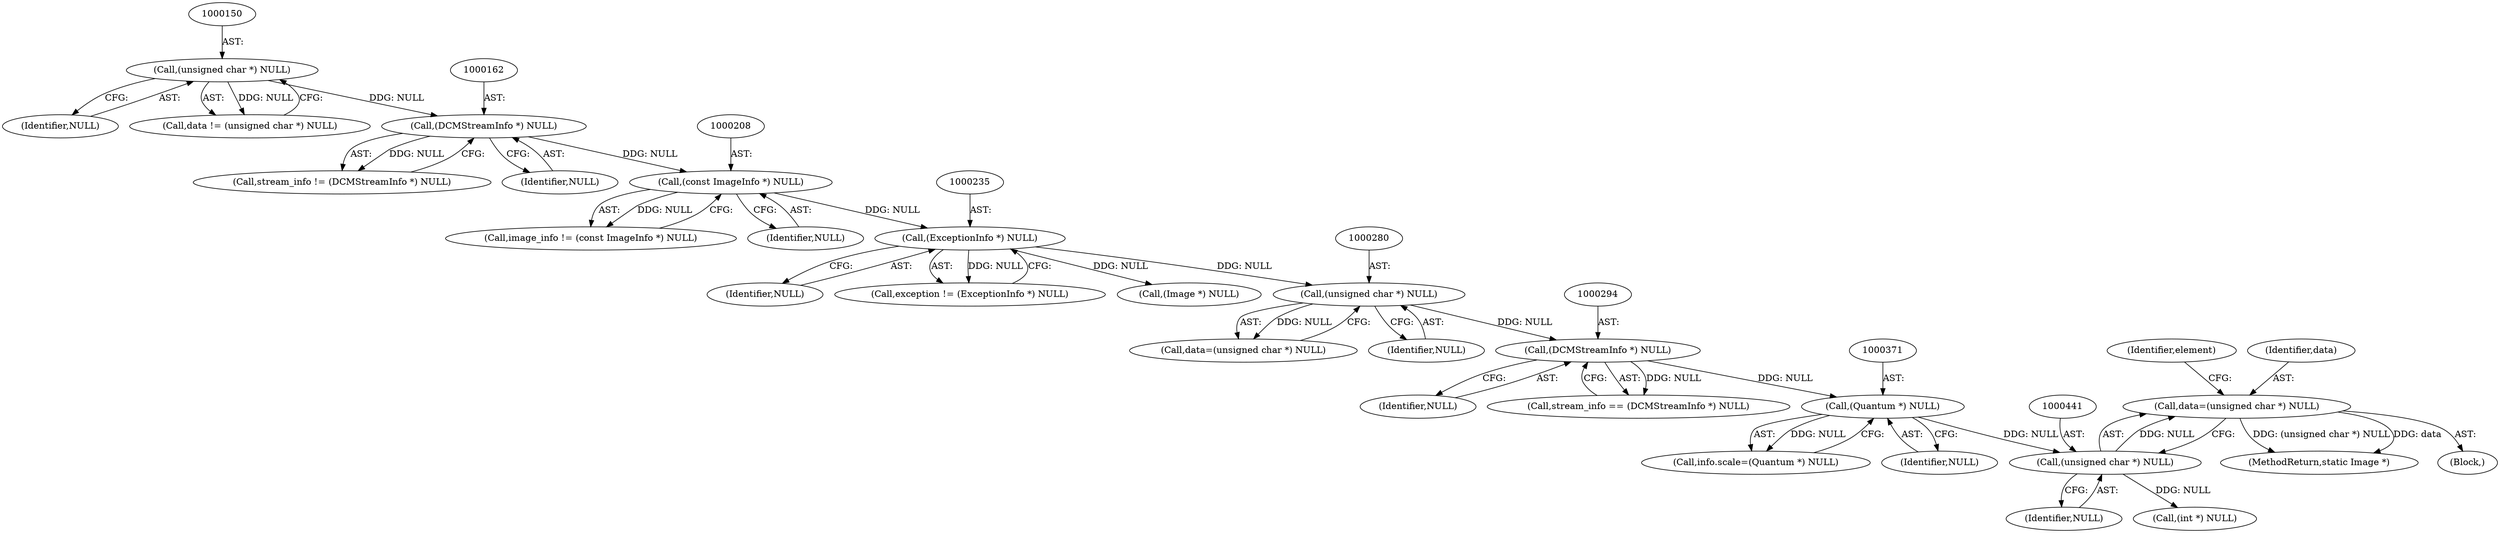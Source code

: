 digraph "0_ImageMagick_9f375e7080a2c1044cd546854d0548b4bfb429d0@pointer" {
"1000438" [label="(Call,data=(unsigned char *) NULL)"];
"1000440" [label="(Call,(unsigned char *) NULL)"];
"1000370" [label="(Call,(Quantum *) NULL)"];
"1000293" [label="(Call,(DCMStreamInfo *) NULL)"];
"1000279" [label="(Call,(unsigned char *) NULL)"];
"1000234" [label="(Call,(ExceptionInfo *) NULL)"];
"1000207" [label="(Call,(const ImageInfo *) NULL)"];
"1000161" [label="(Call,(DCMStreamInfo *) NULL)"];
"1000149" [label="(Call,(unsigned char *) NULL)"];
"1000444" [label="(Identifier,element)"];
"1000236" [label="(Identifier,NULL)"];
"1000151" [label="(Identifier,NULL)"];
"1000277" [label="(Call,data=(unsigned char *) NULL)"];
"1000147" [label="(Call,data != (unsigned char *) NULL)"];
"1000438" [label="(Call,data=(unsigned char *) NULL)"];
"1000439" [label="(Identifier,data)"];
"1000281" [label="(Identifier,NULL)"];
"1000442" [label="(Identifier,NULL)"];
"1000372" [label="(Identifier,NULL)"];
"1000232" [label="(Call,exception != (ExceptionInfo *) NULL)"];
"1000234" [label="(Call,(ExceptionInfo *) NULL)"];
"1000291" [label="(Call,stream_info == (DCMStreamInfo *) NULL)"];
"1000459" [label="(Call,(int *) NULL)"];
"1000161" [label="(Call,(DCMStreamInfo *) NULL)"];
"1000205" [label="(Call,image_info != (const ImageInfo *) NULL)"];
"1000209" [label="(Identifier,NULL)"];
"1004016" [label="(MethodReturn,static Image *)"];
"1000144" [label="(Block,)"];
"1000149" [label="(Call,(unsigned char *) NULL)"];
"1000370" [label="(Call,(Quantum *) NULL)"];
"1000264" [label="(Call,(Image *) NULL)"];
"1000159" [label="(Call,stream_info != (DCMStreamInfo *) NULL)"];
"1000163" [label="(Identifier,NULL)"];
"1000366" [label="(Call,info.scale=(Quantum *) NULL)"];
"1000295" [label="(Identifier,NULL)"];
"1000293" [label="(Call,(DCMStreamInfo *) NULL)"];
"1000440" [label="(Call,(unsigned char *) NULL)"];
"1000207" [label="(Call,(const ImageInfo *) NULL)"];
"1000279" [label="(Call,(unsigned char *) NULL)"];
"1000438" -> "1000144"  [label="AST: "];
"1000438" -> "1000440"  [label="CFG: "];
"1000439" -> "1000438"  [label="AST: "];
"1000440" -> "1000438"  [label="AST: "];
"1000444" -> "1000438"  [label="CFG: "];
"1000438" -> "1004016"  [label="DDG: (unsigned char *) NULL"];
"1000438" -> "1004016"  [label="DDG: data"];
"1000440" -> "1000438"  [label="DDG: NULL"];
"1000440" -> "1000442"  [label="CFG: "];
"1000441" -> "1000440"  [label="AST: "];
"1000442" -> "1000440"  [label="AST: "];
"1000370" -> "1000440"  [label="DDG: NULL"];
"1000440" -> "1000459"  [label="DDG: NULL"];
"1000370" -> "1000366"  [label="AST: "];
"1000370" -> "1000372"  [label="CFG: "];
"1000371" -> "1000370"  [label="AST: "];
"1000372" -> "1000370"  [label="AST: "];
"1000366" -> "1000370"  [label="CFG: "];
"1000370" -> "1000366"  [label="DDG: NULL"];
"1000293" -> "1000370"  [label="DDG: NULL"];
"1000293" -> "1000291"  [label="AST: "];
"1000293" -> "1000295"  [label="CFG: "];
"1000294" -> "1000293"  [label="AST: "];
"1000295" -> "1000293"  [label="AST: "];
"1000291" -> "1000293"  [label="CFG: "];
"1000293" -> "1000291"  [label="DDG: NULL"];
"1000279" -> "1000293"  [label="DDG: NULL"];
"1000279" -> "1000277"  [label="AST: "];
"1000279" -> "1000281"  [label="CFG: "];
"1000280" -> "1000279"  [label="AST: "];
"1000281" -> "1000279"  [label="AST: "];
"1000277" -> "1000279"  [label="CFG: "];
"1000279" -> "1000277"  [label="DDG: NULL"];
"1000234" -> "1000279"  [label="DDG: NULL"];
"1000234" -> "1000232"  [label="AST: "];
"1000234" -> "1000236"  [label="CFG: "];
"1000235" -> "1000234"  [label="AST: "];
"1000236" -> "1000234"  [label="AST: "];
"1000232" -> "1000234"  [label="CFG: "];
"1000234" -> "1000232"  [label="DDG: NULL"];
"1000207" -> "1000234"  [label="DDG: NULL"];
"1000234" -> "1000264"  [label="DDG: NULL"];
"1000207" -> "1000205"  [label="AST: "];
"1000207" -> "1000209"  [label="CFG: "];
"1000208" -> "1000207"  [label="AST: "];
"1000209" -> "1000207"  [label="AST: "];
"1000205" -> "1000207"  [label="CFG: "];
"1000207" -> "1000205"  [label="DDG: NULL"];
"1000161" -> "1000207"  [label="DDG: NULL"];
"1000161" -> "1000159"  [label="AST: "];
"1000161" -> "1000163"  [label="CFG: "];
"1000162" -> "1000161"  [label="AST: "];
"1000163" -> "1000161"  [label="AST: "];
"1000159" -> "1000161"  [label="CFG: "];
"1000161" -> "1000159"  [label="DDG: NULL"];
"1000149" -> "1000161"  [label="DDG: NULL"];
"1000149" -> "1000147"  [label="AST: "];
"1000149" -> "1000151"  [label="CFG: "];
"1000150" -> "1000149"  [label="AST: "];
"1000151" -> "1000149"  [label="AST: "];
"1000147" -> "1000149"  [label="CFG: "];
"1000149" -> "1000147"  [label="DDG: NULL"];
}
